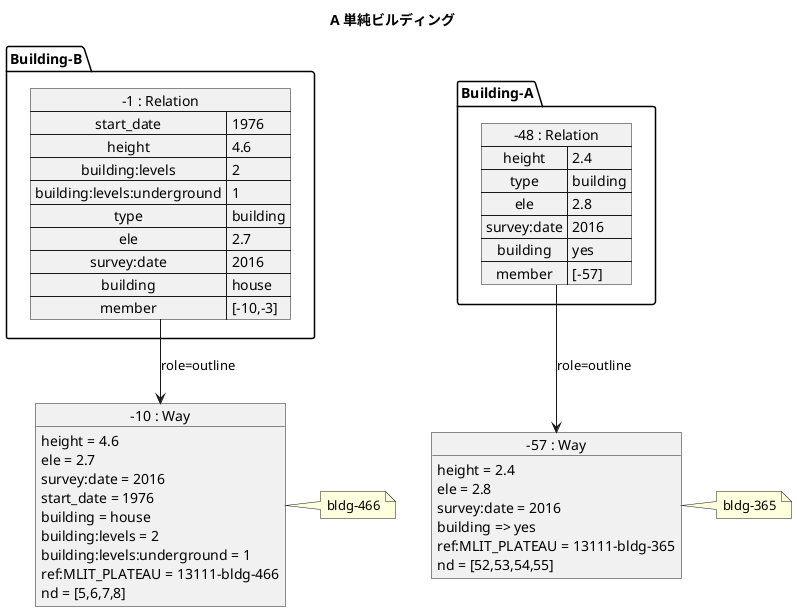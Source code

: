 ﻿@startuml

title A 単純ビルディング

object "-10 : Way" as Way_10 {
  height = 4.6
  ele = 2.7
  survey:date = 2016
  start_date = 1976
  building = house
  building:levels = 2
  building:levels:underground = 1
  ref:MLIT_PLATEAU = 13111-bldg-466
  nd = [5,6,7,8]
}
note right : bldg-466

object "-57 : Way" as Way_57 {
  height = 2.4
  ele = 2.8
  survey:date = 2016
  building => yes
  ref:MLIT_PLATEAU = 13111-bldg-365
  nd = [52,53,54,55]
}
note right : bldg-365


package Building-A {
  map "-48 : Relation" as Relation_48 {
    height => 2.4
    type => building
    ele => 2.8
    survey:date => 2016
    building => yes
    member => [-57]
  }
  Relation_48::member --> Way_57 : role=outline
}

package Building-B {
  map "-1 : Relation" as Relation_1 {
    start_date => 1976
    height => 4.6
    building:levels => 2
    building:levels:underground => 1
    type => building
    ele => 2.7
    survey:date => 2016
    building => house
    member => [-10,-3]
  }
  Relation_1::member --> Way_10	: role=outline
}
@enduml
